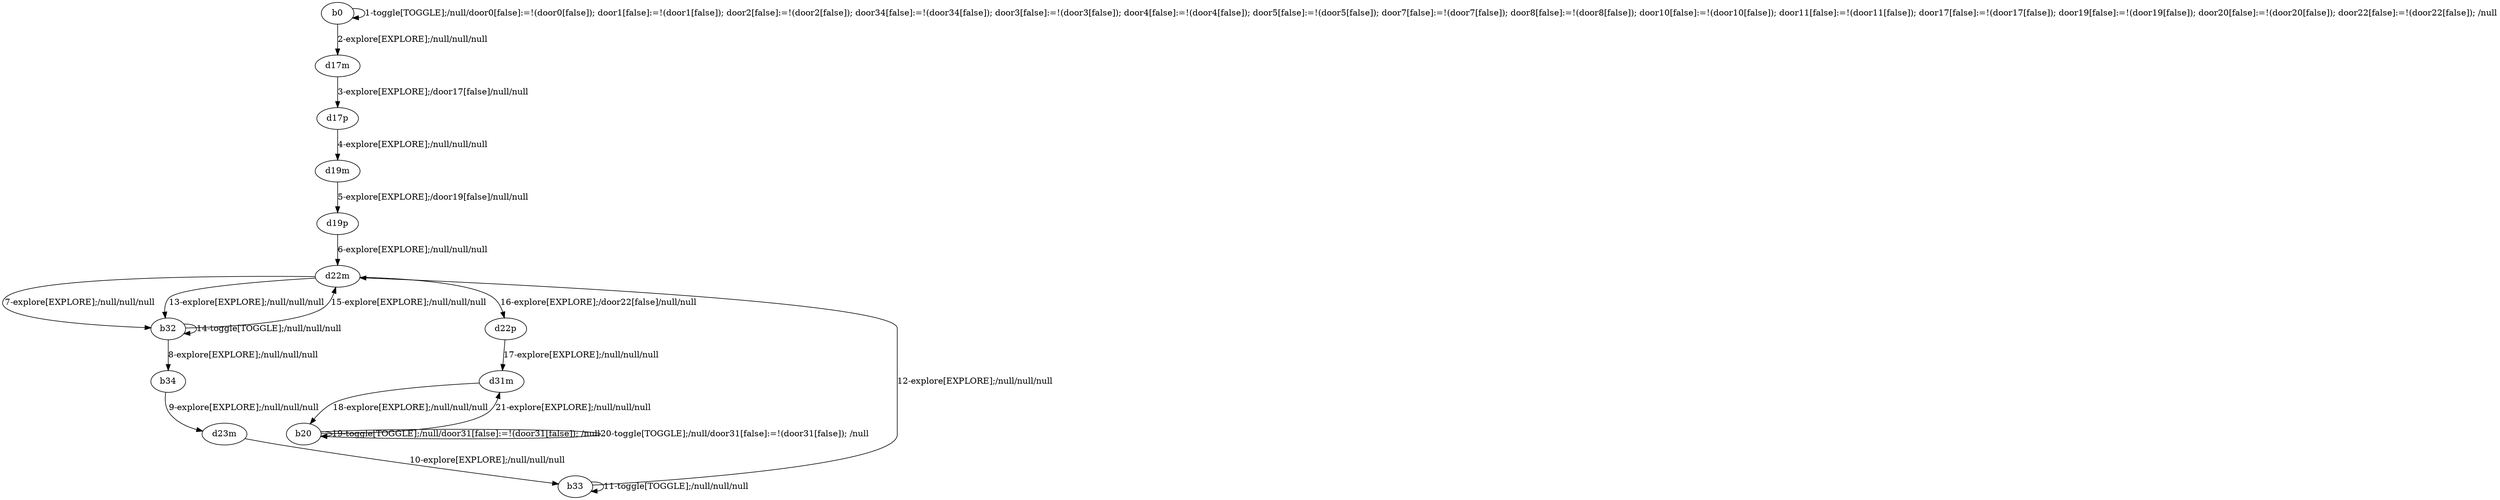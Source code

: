 # Total number of goals covered by this test: 2
# b32 --> d22m
# b33 --> b33

digraph g {
"b0" -> "b0" [label = "1-toggle[TOGGLE];/null/door0[false]:=!(door0[false]); door1[false]:=!(door1[false]); door2[false]:=!(door2[false]); door34[false]:=!(door34[false]); door3[false]:=!(door3[false]); door4[false]:=!(door4[false]); door5[false]:=!(door5[false]); door7[false]:=!(door7[false]); door8[false]:=!(door8[false]); door10[false]:=!(door10[false]); door11[false]:=!(door11[false]); door17[false]:=!(door17[false]); door19[false]:=!(door19[false]); door20[false]:=!(door20[false]); door22[false]:=!(door22[false]); /null"];
"b0" -> "d17m" [label = "2-explore[EXPLORE];/null/null/null"];
"d17m" -> "d17p" [label = "3-explore[EXPLORE];/door17[false]/null/null"];
"d17p" -> "d19m" [label = "4-explore[EXPLORE];/null/null/null"];
"d19m" -> "d19p" [label = "5-explore[EXPLORE];/door19[false]/null/null"];
"d19p" -> "d22m" [label = "6-explore[EXPLORE];/null/null/null"];
"d22m" -> "b32" [label = "7-explore[EXPLORE];/null/null/null"];
"b32" -> "b34" [label = "8-explore[EXPLORE];/null/null/null"];
"b34" -> "d23m" [label = "9-explore[EXPLORE];/null/null/null"];
"d23m" -> "b33" [label = "10-explore[EXPLORE];/null/null/null"];
"b33" -> "b33" [label = "11-toggle[TOGGLE];/null/null/null"];
"b33" -> "d22m" [label = "12-explore[EXPLORE];/null/null/null"];
"d22m" -> "b32" [label = "13-explore[EXPLORE];/null/null/null"];
"b32" -> "b32" [label = "14-toggle[TOGGLE];/null/null/null"];
"b32" -> "d22m" [label = "15-explore[EXPLORE];/null/null/null"];
"d22m" -> "d22p" [label = "16-explore[EXPLORE];/door22[false]/null/null"];
"d22p" -> "d31m" [label = "17-explore[EXPLORE];/null/null/null"];
"d31m" -> "b20" [label = "18-explore[EXPLORE];/null/null/null"];
"b20" -> "b20" [label = "19-toggle[TOGGLE];/null/door31[false]:=!(door31[false]); /null"];
"b20" -> "b20" [label = "20-toggle[TOGGLE];/null/door31[false]:=!(door31[false]); /null"];
"b20" -> "d31m" [label = "21-explore[EXPLORE];/null/null/null"];
}